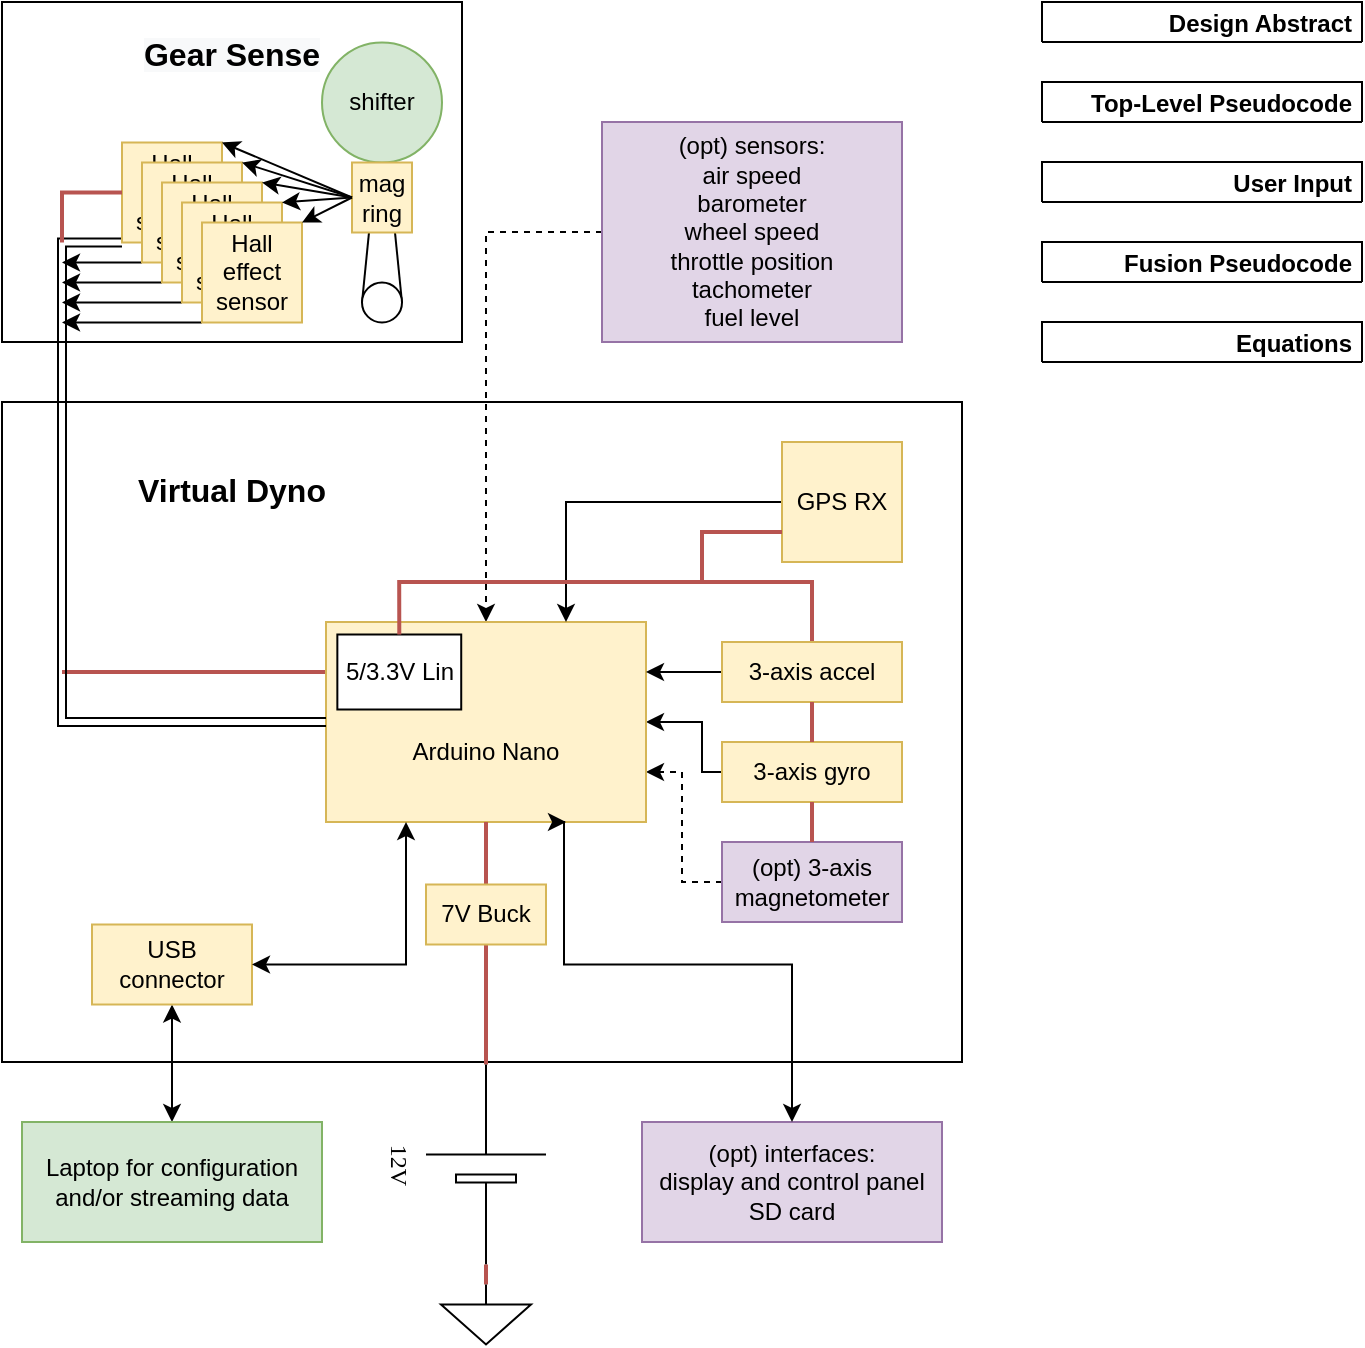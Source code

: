 <mxfile version="17.4.2" type="device"><diagram name="Page-1" id="7e0a89b8-554c-2b80-1dc8-d5c74ca68de4"><mxGraphModel dx="1422" dy="845" grid="1" gridSize="10" guides="1" tooltips="1" connect="1" arrows="1" fold="1" page="1" pageScale="1" pageWidth="1100" pageHeight="850" background="none" math="0" shadow="0"><root><mxCell id="0"/><mxCell id="1" parent="0"/><mxCell id="UyWhIbzdApSV42i335Bn-77" value="Equations" style="swimlane;fontSize=12;align=right;spacing=5;" vertex="1" collapsed="1" parent="1"><mxGeometry x="560" y="200" width="160" height="20" as="geometry"><mxRectangle x="560" y="200" width="480" height="520" as="alternateBounds"/></mxGeometry></mxCell><mxCell id="UyWhIbzdApSV42i335Bn-79" value="&lt;ol&gt;&lt;li&gt;P = int(F*dl)&lt;/li&gt;&lt;li&gt;T = F * r = P / w&lt;/li&gt;&lt;/ol&gt;&lt;div&gt;&lt;b&gt;Symbols&lt;/b&gt;:&lt;/div&gt;&lt;div&gt;&lt;ul&gt;&lt;li&gt;P = power [kW]&lt;/li&gt;&lt;li&gt;F = force [N]&lt;/li&gt;&lt;li&gt;dl = partial length [m], distance travelled in direction of F&lt;/li&gt;&lt;li&gt;T = torque [N*m]&lt;/li&gt;&lt;li&gt;r = radial distance [m]&lt;/li&gt;&lt;li&gt;w = angular velocity [rad/sec]&lt;/li&gt;&lt;/ul&gt;&lt;/div&gt;" style="rounded=0;whiteSpace=wrap;html=1;fontSize=12;verticalAlign=top;align=left;" vertex="1" parent="UyWhIbzdApSV42i335Bn-77"><mxGeometry x="20" y="38.75" width="440" height="461.25" as="geometry"/></mxCell><mxCell id="UyWhIbzdApSV42i335Bn-102" value="Fusion Pseudocode" style="swimlane;fontSize=12;align=right;spacing=5;" vertex="1" collapsed="1" parent="1"><mxGeometry x="560" y="160" width="160" height="20" as="geometry"><mxRectangle x="560" y="160" width="480" height="560" as="alternateBounds"/></mxGeometry></mxCell><mxCell id="UyWhIbzdApSV42i335Bn-103" value="" style="rounded=0;whiteSpace=wrap;html=1;fontSize=11;verticalAlign=top;align=left;fontFamily=Courier New;" vertex="1" parent="UyWhIbzdApSV42i335Bn-102"><mxGeometry x="20" y="38.75" width="440" height="501.25" as="geometry"/></mxCell><mxCell id="UyWhIbzdApSV42i335Bn-92" value="User Input" style="swimlane;fontSize=12;align=right;spacing=5;" vertex="1" collapsed="1" parent="1"><mxGeometry x="560" y="120" width="160" height="20" as="geometry"><mxRectangle x="560" y="120" width="480" height="600" as="alternateBounds"/></mxGeometry></mxCell><mxCell id="UyWhIbzdApSV42i335Bn-93" value="&lt;div&gt;Constants:&lt;/div&gt;&lt;ol&gt;&lt;li&gt;Drive tire OD&lt;/li&gt;&lt;li&gt;Transmission gear ratios&lt;/li&gt;&lt;li&gt;Final drive ratio&lt;/li&gt;&lt;li&gt;Vehicle dry or curb weight&lt;/li&gt;&lt;li&gt;&lt;span&gt;Fuel tank size&lt;/span&gt;&lt;br&gt;&lt;/li&gt;&lt;li&gt;Drag coefficient&lt;/li&gt;&lt;li&gt;Shift point RPM (opt input)&lt;/li&gt;&lt;/ol&gt;&lt;div&gt;&lt;div&gt;Psuedo-constants (commonly updated):&lt;/div&gt;&lt;div&gt;&lt;ol&gt;&lt;li&gt;Driver weight&lt;/li&gt;&lt;li&gt;Passenger weight&lt;/li&gt;&lt;li&gt;Cargo weight&lt;/li&gt;&lt;/ol&gt;&lt;/div&gt;&lt;/div&gt;&lt;div&gt;Opt-constants (not used when optional sensors are installed):&lt;/div&gt;&lt;div&gt;&lt;ol&gt;&lt;li&gt;Air speed/heading&lt;/li&gt;&lt;li&gt;Air pressure&lt;/li&gt;&lt;li&gt;Expected gas mileage&lt;/li&gt;&lt;/ol&gt;&lt;/div&gt;&lt;div&gt;&lt;br&gt;&lt;/div&gt;" style="rounded=0;whiteSpace=wrap;html=1;fontSize=12;verticalAlign=top;align=left;" vertex="1" parent="UyWhIbzdApSV42i335Bn-92"><mxGeometry x="20" y="38.75" width="440" height="541.25" as="geometry"/></mxCell><mxCell id="UyWhIbzdApSV42i335Bn-82" value="Top-Level Pseudocode" style="swimlane;fontSize=12;align=right;spacing=5;" vertex="1" collapsed="1" parent="1"><mxGeometry x="560" y="80" width="160" height="20" as="geometry"><mxRectangle x="560" y="80" width="480" height="640" as="alternateBounds"/></mxGeometry></mxCell><mxCell id="UyWhIbzdApSV42i335Bn-83" value="#define user-input constants&lt;br style=&quot;font-size: 11px&quot;&gt;#define constants&lt;br style=&quot;font-size: 11px&quot;&gt;#define equation functions&lt;br style=&quot;font-size: 11px&quot;&gt;//Create sensor objects&lt;br style=&quot;font-size: 11px&quot;&gt;//Initialize variables&lt;br style=&quot;font-size: 11px&quot;&gt;//Create timers, attach interrupts&lt;br&gt;//Prototype functions + ISRs&lt;br style=&quot;font-size: 11px&quot;&gt;//Check for presence of core sensors&lt;br style=&quot;font-size: 11px&quot;&gt;//Check for presence of optional features&lt;br style=&quot;font-size: 11px&quot;&gt;&lt;br&gt;cli();&lt;br style=&quot;font-size: 11px&quot;&gt;while(!gps_fix) wait;&lt;br&gt;sei();&lt;br&gt;calibrateSensors();&lt;br style=&quot;font-size: 11px&quot;&gt;&lt;br style=&quot;font-size: 11px&quot;&gt;while(1) {&lt;br&gt;&amp;nbsp; &amp;nbsp;if(control_panel_connected) {&lt;br&gt;&amp;nbsp; &amp;nbsp; &amp;nbsp; updateSwitchPositions();&lt;br&gt;&amp;nbsp; &amp;nbsp; &amp;nbsp; update&lt;br&gt;&amp;nbsp; &amp;nbsp;}&lt;br style=&quot;font-size: 11px&quot;&gt;&amp;nbsp; &amp;nbsp;if(usb_connected &amp;amp;&amp;amp; new_data) Serial.write(new_data);&lt;br&gt;&lt;span&gt;&lt;/span&gt;&amp;nbsp; &amp;nbsp;if(display_connected &amp;amp;&amp;amp; new_data &amp;amp;&amp;amp; mode=='displayStream') {&lt;br&gt;&amp;nbsp; &amp;nbsp; &amp;nbsp; updateDisplay(mode); }&lt;br style=&quot;font-size: 11px&quot;&gt;}&lt;br&gt;&lt;br&gt;void slow_ISR() {&lt;br&gt;&amp;nbsp; &amp;nbsp;gps_new = pollGPS();&lt;br&gt;&amp;nbsp; &amp;nbsp;if(*****_present) poll*****(); //poll optional slow sensors&lt;br&gt;&amp;nbsp; &amp;nbsp;runFusion(); //run sensor fusion and update position_array&lt;br&gt;&amp;nbsp; &amp;nbsp;calcHP(position_array);&lt;br&gt;&amp;nbsp; &amp;nbsp;calcTQ(current_hp);&lt;br&gt;&lt;span&gt;&lt;/span&gt;&amp;nbsp; &amp;nbsp;if(!usb_connected &amp;amp;&amp;amp; Serial) Serial.open();&lt;br&gt;&amp;nbsp; &amp;nbsp;if(usb_connected &amp;amp;&amp;amp; Serial.available()) cmd = Serial.read();&lt;br&gt;&amp;nbsp; &amp;nbsp;switch(cmd) {&lt;br&gt;&amp;nbsp; &amp;nbsp; &amp;nbsp; case...&amp;nbsp;&lt;br&gt;&amp;nbsp; &amp;nbsp;}&amp;nbsp;&lt;br&gt;}&lt;br&gt;&lt;br&gt;void fast_ISR() {&lt;br&gt;&amp;nbsp; &amp;nbsp;pollAccel();&lt;br&gt;&amp;nbsp; &amp;nbsp;pollGyro();&lt;br&gt;&amp;nbsp; &amp;nbsp;if(*****_present) poll*****(); //poll optional fast sensors&lt;br&gt;}" style="rounded=0;whiteSpace=wrap;html=1;fontSize=11;verticalAlign=top;align=left;fontFamily=Courier New;" vertex="1" parent="UyWhIbzdApSV42i335Bn-82"><mxGeometry x="20" y="38.75" width="440" height="581.25" as="geometry"/></mxCell><mxCell id="UyWhIbzdApSV42i335Bn-94" value="" style="rounded=0;whiteSpace=wrap;html=1;align=center;verticalAlign=top;spacing=10;fontSize=16;fontStyle=1" vertex="1" parent="1"><mxGeometry x="40" y="40" width="230" height="170" as="geometry"/></mxCell><mxCell id="UyWhIbzdApSV42i335Bn-2" value="" style="rounded=0;whiteSpace=wrap;html=1;align=left;verticalAlign=top;spacing=10;fontSize=16;fontStyle=1;movable=1;resizable=1;rotatable=1;deletable=1;editable=1;connectable=1;" vertex="1" parent="1"><mxGeometry x="40" y="240" width="480" height="330" as="geometry"/></mxCell><mxCell id="1cb643a89b7d889d-8" style="edgeStyle=orthogonalEdgeStyle;rounded=0;html=1;exitX=1;exitY=0.5;exitPerimeter=0;entryX=0.5;entryY=1;labelBackgroundColor=none;startArrow=none;startFill=0;startSize=5;endArrow=none;endFill=0;endSize=5;jettySize=auto;orthogonalLoop=1;strokeWidth=2;fontFamily=Verdana;fontSize=12;entryDx=0;entryDy=0;fillColor=#f8cecc;strokeColor=#b85450;" parent="1" source="1cb643a89b7d889d-7" target="UyWhIbzdApSV42i335Bn-55" edge="1"><mxGeometry relative="1" as="geometry"><mxPoint x="232" y="631.25" as="targetPoint"/></mxGeometry></mxCell><mxCell id="1cb643a89b7d889d-7" value="12V&lt;br&gt;" style="verticalLabelPosition=bottom;shadow=0;dashed=0;align=center;fillColor=default;html=1;verticalAlign=top;strokeWidth=1;shape=mxgraph.electrical.miscellaneous.monocell_battery;rounded=1;comic=0;labelBackgroundColor=none;fontFamily=Verdana;fontSize=12;flipH=1;rotation=90;" parent="1" vertex="1"><mxGeometry x="232" y="591.25" width="100" height="60" as="geometry"/></mxCell><mxCell id="UyWhIbzdApSV42i335Bn-52" style="edgeStyle=orthogonalEdgeStyle;rounded=0;orthogonalLoop=1;jettySize=auto;html=1;exitX=0;exitY=0.5;exitDx=0;exitDy=0;entryX=0.5;entryY=0;entryDx=0;entryDy=0;startArrow=none;startFill=0;endArrow=classic;endFill=1;dashed=1;" edge="1" parent="1" source="UyWhIbzdApSV42i335Bn-7" target="UyWhIbzdApSV42i335Bn-3"><mxGeometry relative="1" as="geometry"/></mxCell><mxCell id="UyWhIbzdApSV42i335Bn-57" style="edgeStyle=orthogonalEdgeStyle;rounded=0;orthogonalLoop=1;jettySize=auto;html=1;exitX=0;exitY=0.5;exitDx=0;exitDy=0;startArrow=none;startFill=0;endArrow=none;endFill=0;strokeWidth=2;fillColor=#f8cecc;strokeColor=#b85450;" edge="1" parent="1" source="UyWhIbzdApSV42i335Bn-58"><mxGeometry relative="1" as="geometry"><mxPoint x="70" y="375" as="targetPoint"/><Array as="points"><mxPoint x="70" y="375"/></Array></mxGeometry></mxCell><mxCell id="UyWhIbzdApSV42i335Bn-7" value="(opt) sensors:&lt;br&gt;air speed&lt;br&gt;barometer&lt;br&gt;wheel speed&lt;br&gt;throttle position&lt;br&gt;tachometer&lt;br&gt;fuel level" style="rounded=0;whiteSpace=wrap;html=1;fillColor=#e1d5e7;strokeColor=#9673a6;" vertex="1" parent="1"><mxGeometry x="340" y="100" width="150" height="110" as="geometry"/></mxCell><mxCell id="UyWhIbzdApSV42i335Bn-48" style="edgeStyle=orthogonalEdgeStyle;rounded=0;orthogonalLoop=1;jettySize=auto;html=1;exitX=0;exitY=0.5;exitDx=0;exitDy=0;entryX=1;entryY=0.5;entryDx=0;entryDy=0;startArrow=none;startFill=0;endArrow=classic;endFill=1;" edge="1" parent="1" source="UyWhIbzdApSV42i335Bn-5" target="UyWhIbzdApSV42i335Bn-3"><mxGeometry relative="1" as="geometry"><Array as="points"><mxPoint x="390" y="425"/><mxPoint x="390" y="400"/></Array></mxGeometry></mxCell><mxCell id="UyWhIbzdApSV42i335Bn-49" style="edgeStyle=orthogonalEdgeStyle;rounded=0;orthogonalLoop=1;jettySize=auto;html=1;exitX=0;exitY=0.5;exitDx=0;exitDy=0;entryX=1;entryY=0.75;entryDx=0;entryDy=0;startArrow=none;startFill=0;endArrow=classic;endFill=1;dashed=1;" edge="1" parent="1" source="UyWhIbzdApSV42i335Bn-6" target="UyWhIbzdApSV42i335Bn-3"><mxGeometry relative="1" as="geometry"><Array as="points"><mxPoint x="380" y="480"/><mxPoint x="380" y="425"/></Array></mxGeometry></mxCell><mxCell id="UyWhIbzdApSV42i335Bn-76" style="edgeStyle=orthogonalEdgeStyle;rounded=0;orthogonalLoop=1;jettySize=auto;html=1;exitX=0.5;exitY=0;exitDx=0;exitDy=0;exitPerimeter=0;entryX=0;entryY=0.5;entryDx=0;entryDy=0;entryPerimeter=0;fontSize=12;startArrow=none;startFill=0;endArrow=none;endFill=0;strokeWidth=2;fillColor=#f8cecc;strokeColor=#b85450;" edge="1" parent="1" source="UyWhIbzdApSV42i335Bn-50" target="1cb643a89b7d889d-7"><mxGeometry relative="1" as="geometry"/></mxCell><mxCell id="UyWhIbzdApSV42i335Bn-50" value="" style="pointerEvents=1;verticalLabelPosition=bottom;shadow=0;dashed=0;align=center;html=1;verticalAlign=top;shape=mxgraph.electrical.signal_sources.signal_ground;" vertex="1" parent="1"><mxGeometry x="259.5" y="681.25" width="45" height="30" as="geometry"/></mxCell><mxCell id="UyWhIbzdApSV42i335Bn-59" value="" style="group" vertex="1" connectable="0" parent="1"><mxGeometry x="202" y="350" width="160" height="100" as="geometry"/></mxCell><mxCell id="UyWhIbzdApSV42i335Bn-3" value="&lt;br&gt;&lt;br&gt;Arduino Nano" style="rounded=0;whiteSpace=wrap;html=1;fillColor=#fff2cc;strokeColor=#d6b656;" vertex="1" parent="UyWhIbzdApSV42i335Bn-59"><mxGeometry width="160" height="100.0" as="geometry"/></mxCell><mxCell id="UyWhIbzdApSV42i335Bn-58" value="5/3.3V Lin" style="rounded=0;whiteSpace=wrap;html=1;" vertex="1" parent="UyWhIbzdApSV42i335Bn-59"><mxGeometry x="5.677" y="6.25" width="61.935" height="37.5" as="geometry"/></mxCell><mxCell id="UyWhIbzdApSV42i335Bn-54" style="edgeStyle=orthogonalEdgeStyle;rounded=0;orthogonalLoop=1;jettySize=auto;html=1;exitX=0;exitY=0.5;exitDx=0;exitDy=0;entryX=0.75;entryY=0;entryDx=0;entryDy=0;startArrow=none;startFill=0;endArrow=classic;endFill=1;" edge="1" parent="1" source="UyWhIbzdApSV42i335Bn-53" target="UyWhIbzdApSV42i335Bn-3"><mxGeometry relative="1" as="geometry"/></mxCell><mxCell id="UyWhIbzdApSV42i335Bn-53" value="GPS RX" style="rounded=0;whiteSpace=wrap;html=1;fillColor=#fff2cc;strokeColor=#d6b656;" vertex="1" parent="1"><mxGeometry x="430" y="260" width="60" height="60" as="geometry"/></mxCell><mxCell id="UyWhIbzdApSV42i335Bn-56" style="edgeStyle=orthogonalEdgeStyle;rounded=0;orthogonalLoop=1;jettySize=auto;html=1;exitX=0.5;exitY=0;exitDx=0;exitDy=0;entryX=0.5;entryY=1;entryDx=0;entryDy=0;startArrow=none;startFill=0;endArrow=none;endFill=0;strokeWidth=2;fillColor=#f8cecc;strokeColor=#b85450;" edge="1" parent="1" source="UyWhIbzdApSV42i335Bn-55" target="UyWhIbzdApSV42i335Bn-3"><mxGeometry relative="1" as="geometry"/></mxCell><mxCell id="UyWhIbzdApSV42i335Bn-55" value="7V Buck" style="rounded=0;whiteSpace=wrap;html=1;fillColor=#fff2cc;strokeColor=#d6b656;" vertex="1" parent="1"><mxGeometry x="252" y="481.25" width="60" height="30" as="geometry"/></mxCell><mxCell id="UyWhIbzdApSV42i335Bn-61" value="" style="shape=link;endArrow=classic;startArrow=classic;html=1;rounded=0;edgeStyle=orthogonalEdgeStyle;exitX=0;exitY=0.5;exitDx=0;exitDy=0;entryX=0;entryY=1;entryDx=0;entryDy=0;" edge="1" parent="1" source="UyWhIbzdApSV42i335Bn-3" target="UyWhIbzdApSV42i335Bn-8"><mxGeometry width="100" height="100" relative="1" as="geometry"><mxPoint x="204.5" y="406.25" as="sourcePoint"/><mxPoint x="80" y="161.25" as="targetPoint"/><Array as="points"><mxPoint x="70" y="400"/><mxPoint x="70" y="160"/></Array></mxGeometry></mxCell><mxCell id="UyWhIbzdApSV42i335Bn-62" style="edgeStyle=orthogonalEdgeStyle;rounded=0;orthogonalLoop=1;jettySize=auto;html=1;exitX=0.5;exitY=0;exitDx=0;exitDy=0;entryX=0.5;entryY=0;entryDx=0;entryDy=0;startArrow=none;startFill=0;endArrow=none;endFill=0;strokeWidth=2;fillColor=#f8cecc;strokeColor=#b85450;" edge="1" parent="1" source="UyWhIbzdApSV42i335Bn-58" target="UyWhIbzdApSV42i335Bn-4"><mxGeometry relative="1" as="geometry"><Array as="points"><mxPoint x="239" y="330"/><mxPoint x="445" y="330"/></Array></mxGeometry></mxCell><mxCell id="UyWhIbzdApSV42i335Bn-65" value="(opt) interfaces:&lt;br&gt;display and control panel&lt;br&gt;SD card" style="rounded=0;whiteSpace=wrap;html=1;fillColor=#e1d5e7;strokeColor=#9673a6;" vertex="1" parent="1"><mxGeometry x="360" y="600" width="150" height="60" as="geometry"/></mxCell><mxCell id="UyWhIbzdApSV42i335Bn-71" style="edgeStyle=orthogonalEdgeStyle;rounded=0;orthogonalLoop=1;jettySize=auto;html=1;exitX=0.5;exitY=1;exitDx=0;exitDy=0;entryX=0.5;entryY=0;entryDx=0;entryDy=0;startArrow=classic;startFill=1;endArrow=classic;endFill=1;strokeWidth=1;" edge="1" parent="1" source="UyWhIbzdApSV42i335Bn-68" target="UyWhIbzdApSV42i335Bn-70"><mxGeometry relative="1" as="geometry"/></mxCell><mxCell id="UyWhIbzdApSV42i335Bn-68" value="USB connector" style="rounded=0;whiteSpace=wrap;html=1;fillColor=#fff2cc;strokeColor=#d6b656;" vertex="1" parent="1"><mxGeometry x="85" y="501.25" width="80" height="40" as="geometry"/></mxCell><mxCell id="UyWhIbzdApSV42i335Bn-69" style="edgeStyle=orthogonalEdgeStyle;rounded=0;orthogonalLoop=1;jettySize=auto;html=1;exitX=0.25;exitY=1;exitDx=0;exitDy=0;entryX=1;entryY=0.5;entryDx=0;entryDy=0;startArrow=classic;startFill=1;endArrow=classic;endFill=1;strokeWidth=1;" edge="1" parent="1" source="UyWhIbzdApSV42i335Bn-3" target="UyWhIbzdApSV42i335Bn-68"><mxGeometry relative="1" as="geometry"/></mxCell><mxCell id="UyWhIbzdApSV42i335Bn-70" value="Laptop for configuration and/or streaming data" style="rounded=0;whiteSpace=wrap;html=1;fillColor=#d5e8d4;strokeColor=#82b366;" vertex="1" parent="1"><mxGeometry x="50" y="600" width="150" height="60" as="geometry"/></mxCell><mxCell id="UyWhIbzdApSV42i335Bn-72" value="" style="group" vertex="1" connectable="0" parent="1"><mxGeometry x="120" y="200" width="320" height="140" as="geometry"/></mxCell><mxCell id="UyWhIbzdApSV42i335Bn-8" value="Hall effect sensor" style="rounded=0;whiteSpace=wrap;html=1;fillColor=#fff2cc;strokeColor=#d6b656;" vertex="1" parent="UyWhIbzdApSV42i335Bn-72"><mxGeometry x="-20" y="-89.75" width="50" height="50" as="geometry"/></mxCell><mxCell id="UyWhIbzdApSV42i335Bn-44" style="edgeStyle=orthogonalEdgeStyle;rounded=0;orthogonalLoop=1;jettySize=auto;html=1;exitX=0;exitY=1;exitDx=0;exitDy=0;startArrow=none;startFill=0;endArrow=classic;endFill=1;" edge="1" parent="UyWhIbzdApSV42i335Bn-72" source="UyWhIbzdApSV42i335Bn-9"><mxGeometry relative="1" as="geometry"><mxPoint x="-50" y="-29.75" as="targetPoint"/><Array as="points"><mxPoint x="-20" y="-29.75"/><mxPoint x="-20" y="-29.75"/></Array></mxGeometry></mxCell><mxCell id="UyWhIbzdApSV42i335Bn-9" value="Hall effect sensor" style="rounded=0;whiteSpace=wrap;html=1;fillColor=#fff2cc;strokeColor=#d6b656;" vertex="1" parent="UyWhIbzdApSV42i335Bn-72"><mxGeometry x="-10" y="-79.75" width="50" height="50" as="geometry"/></mxCell><mxCell id="UyWhIbzdApSV42i335Bn-43" style="edgeStyle=orthogonalEdgeStyle;rounded=0;orthogonalLoop=1;jettySize=auto;html=1;exitX=0;exitY=1;exitDx=0;exitDy=0;startArrow=none;startFill=0;endArrow=classic;endFill=1;" edge="1" parent="UyWhIbzdApSV42i335Bn-72" source="UyWhIbzdApSV42i335Bn-10"><mxGeometry relative="1" as="geometry"><mxPoint x="-50" y="-19.75" as="targetPoint"/><Array as="points"><mxPoint x="-10" y="-19.75"/><mxPoint x="-10" y="-19.75"/></Array></mxGeometry></mxCell><mxCell id="UyWhIbzdApSV42i335Bn-10" value="Hall effect sensor" style="rounded=0;whiteSpace=wrap;html=1;fillColor=#fff2cc;strokeColor=#d6b656;" vertex="1" parent="UyWhIbzdApSV42i335Bn-72"><mxGeometry y="-69.75" width="50" height="50" as="geometry"/></mxCell><mxCell id="UyWhIbzdApSV42i335Bn-42" style="edgeStyle=orthogonalEdgeStyle;rounded=0;orthogonalLoop=1;jettySize=auto;html=1;exitX=0;exitY=1;exitDx=0;exitDy=0;startArrow=none;startFill=0;endArrow=classic;endFill=1;" edge="1" parent="UyWhIbzdApSV42i335Bn-72" source="UyWhIbzdApSV42i335Bn-11"><mxGeometry relative="1" as="geometry"><mxPoint x="-50" y="-9.75" as="targetPoint"/><Array as="points"><mxPoint y="-9.75"/><mxPoint y="-9.75"/></Array></mxGeometry></mxCell><mxCell id="UyWhIbzdApSV42i335Bn-11" value="Hall effect sensor" style="rounded=0;whiteSpace=wrap;html=1;fillColor=#fff2cc;strokeColor=#d6b656;" vertex="1" parent="UyWhIbzdApSV42i335Bn-72"><mxGeometry x="10" y="-59.75" width="50" height="50" as="geometry"/></mxCell><mxCell id="UyWhIbzdApSV42i335Bn-41" style="edgeStyle=orthogonalEdgeStyle;rounded=0;orthogonalLoop=1;jettySize=auto;html=1;exitX=0;exitY=1;exitDx=0;exitDy=0;startArrow=none;startFill=0;" edge="1" parent="UyWhIbzdApSV42i335Bn-72" source="UyWhIbzdApSV42i335Bn-12"><mxGeometry relative="1" as="geometry"><mxPoint x="-50" y="0.25" as="targetPoint"/><Array as="points"><mxPoint y="0.25"/><mxPoint y="0.25"/></Array></mxGeometry></mxCell><mxCell id="UyWhIbzdApSV42i335Bn-12" value="Hall effect sensor" style="rounded=0;whiteSpace=wrap;html=1;fillColor=#fff2cc;strokeColor=#d6b656;" vertex="1" parent="UyWhIbzdApSV42i335Bn-72"><mxGeometry x="20" y="-49.75" width="50" height="50" as="geometry"/></mxCell><mxCell id="UyWhIbzdApSV42i335Bn-18" value="" style="group" vertex="1" connectable="0" parent="UyWhIbzdApSV42i335Bn-72"><mxGeometry x="80" y="-139.75" width="60" height="140" as="geometry"/></mxCell><mxCell id="UyWhIbzdApSV42i335Bn-14" value="shifter" style="ellipse;whiteSpace=wrap;html=1;fillColor=#d5e8d4;strokeColor=#82b366;" vertex="1" parent="UyWhIbzdApSV42i335Bn-18"><mxGeometry width="60" height="60" as="geometry"/></mxCell><mxCell id="UyWhIbzdApSV42i335Bn-15" value="" style="endArrow=none;html=1;rounded=0;exitX=0;exitY=0.5;exitDx=0;exitDy=0;" edge="1" parent="UyWhIbzdApSV42i335Bn-18" source="UyWhIbzdApSV42i335Bn-17" target="UyWhIbzdApSV42i335Bn-14"><mxGeometry width="50" height="50" relative="1" as="geometry"><mxPoint x="20.0" y="120" as="sourcePoint"/><mxPoint x="20.0" y="60" as="targetPoint"/></mxGeometry></mxCell><mxCell id="UyWhIbzdApSV42i335Bn-16" value="" style="endArrow=none;html=1;rounded=0;entryX=1;entryY=0.5;entryDx=0;entryDy=0;" edge="1" parent="UyWhIbzdApSV42i335Bn-18" source="UyWhIbzdApSV42i335Bn-14" target="UyWhIbzdApSV42i335Bn-17"><mxGeometry width="50" height="50" relative="1" as="geometry"><mxPoint y="220" as="sourcePoint"/><mxPoint x="40.0" y="120" as="targetPoint"/></mxGeometry></mxCell><mxCell id="UyWhIbzdApSV42i335Bn-17" value="" style="ellipse;whiteSpace=wrap;html=1;" vertex="1" parent="UyWhIbzdApSV42i335Bn-18"><mxGeometry x="20.0" y="120" width="20.0" height="20" as="geometry"/></mxCell><mxCell id="UyWhIbzdApSV42i335Bn-20" value="mag&lt;br&gt;ring" style="rounded=0;whiteSpace=wrap;html=1;fillColor=#fff2cc;strokeColor=#d6b656;" vertex="1" parent="UyWhIbzdApSV42i335Bn-18"><mxGeometry x="15" y="60" width="30" height="35" as="geometry"/></mxCell><mxCell id="UyWhIbzdApSV42i335Bn-28" style="rounded=0;orthogonalLoop=1;jettySize=auto;html=1;exitX=0;exitY=0.5;exitDx=0;exitDy=0;entryX=1;entryY=0;entryDx=0;entryDy=0;" edge="1" parent="UyWhIbzdApSV42i335Bn-72" source="UyWhIbzdApSV42i335Bn-20" target="UyWhIbzdApSV42i335Bn-12"><mxGeometry relative="1" as="geometry"/></mxCell><mxCell id="UyWhIbzdApSV42i335Bn-29" style="edgeStyle=none;rounded=0;orthogonalLoop=1;jettySize=auto;html=1;exitX=0;exitY=0.5;exitDx=0;exitDy=0;entryX=1;entryY=0;entryDx=0;entryDy=0;" edge="1" parent="UyWhIbzdApSV42i335Bn-72" source="UyWhIbzdApSV42i335Bn-20" target="UyWhIbzdApSV42i335Bn-11"><mxGeometry relative="1" as="geometry"/></mxCell><mxCell id="UyWhIbzdApSV42i335Bn-30" style="edgeStyle=none;rounded=0;orthogonalLoop=1;jettySize=auto;html=1;exitX=0;exitY=0.5;exitDx=0;exitDy=0;entryX=1;entryY=0;entryDx=0;entryDy=0;" edge="1" parent="UyWhIbzdApSV42i335Bn-72" source="UyWhIbzdApSV42i335Bn-20" target="UyWhIbzdApSV42i335Bn-10"><mxGeometry relative="1" as="geometry"/></mxCell><mxCell id="UyWhIbzdApSV42i335Bn-32" style="edgeStyle=none;rounded=0;orthogonalLoop=1;jettySize=auto;html=1;exitX=0;exitY=0.5;exitDx=0;exitDy=0;entryX=1;entryY=0;entryDx=0;entryDy=0;" edge="1" parent="UyWhIbzdApSV42i335Bn-72" source="UyWhIbzdApSV42i335Bn-20" target="UyWhIbzdApSV42i335Bn-9"><mxGeometry relative="1" as="geometry"/></mxCell><mxCell id="UyWhIbzdApSV42i335Bn-33" style="edgeStyle=none;rounded=0;orthogonalLoop=1;jettySize=auto;html=1;exitX=0;exitY=0.5;exitDx=0;exitDy=0;entryX=1;entryY=0;entryDx=0;entryDy=0;" edge="1" parent="UyWhIbzdApSV42i335Bn-72" source="UyWhIbzdApSV42i335Bn-20" target="UyWhIbzdApSV42i335Bn-8"><mxGeometry relative="1" as="geometry"/></mxCell><mxCell id="UyWhIbzdApSV42i335Bn-60" value="" style="endArrow=none;html=1;rounded=0;strokeWidth=2;fillColor=#f8cecc;strokeColor=#b85450;entryX=0;entryY=0.5;entryDx=0;entryDy=0;" edge="1" parent="UyWhIbzdApSV42i335Bn-72" target="UyWhIbzdApSV42i335Bn-8"><mxGeometry width="50" height="50" relative="1" as="geometry"><mxPoint x="-50" y="-39.75" as="sourcePoint"/><mxPoint x="80" y="0.25" as="targetPoint"/><Array as="points"><mxPoint x="-50" y="-64.75"/></Array></mxGeometry></mxCell><mxCell id="UyWhIbzdApSV42i335Bn-74" style="edgeStyle=orthogonalEdgeStyle;rounded=0;orthogonalLoop=1;jettySize=auto;html=1;exitX=0.75;exitY=1;exitDx=0;exitDy=0;entryX=0.5;entryY=0;entryDx=0;entryDy=0;fontSize=12;startArrow=classic;startFill=1;endArrow=classic;endFill=1;strokeWidth=1;" edge="1" parent="1" source="UyWhIbzdApSV42i335Bn-3" target="UyWhIbzdApSV42i335Bn-65"><mxGeometry relative="1" as="geometry"><Array as="points"><mxPoint x="321" y="521.25"/><mxPoint x="435" y="521.25"/></Array></mxGeometry></mxCell><mxCell id="UyWhIbzdApSV42i335Bn-75" style="edgeStyle=orthogonalEdgeStyle;rounded=0;orthogonalLoop=1;jettySize=auto;html=1;exitX=0;exitY=0.5;exitDx=0;exitDy=0;entryX=1;entryY=0.25;entryDx=0;entryDy=0;fontSize=12;startArrow=none;startFill=0;endArrow=classic;endFill=1;strokeWidth=1;" edge="1" parent="1" source="UyWhIbzdApSV42i335Bn-4" target="UyWhIbzdApSV42i335Bn-3"><mxGeometry relative="1" as="geometry"/></mxCell><mxCell id="UyWhIbzdApSV42i335Bn-95" value="&lt;span style=&quot;font-size: 16px ; font-weight: 700&quot;&gt;Virtual Dyno&lt;/span&gt;" style="text;html=1;strokeColor=none;fillColor=none;align=center;verticalAlign=middle;whiteSpace=wrap;rounded=0;fontSize=12;" vertex="1" parent="1"><mxGeometry x="100" y="268.75" width="110" height="30" as="geometry"/></mxCell><mxCell id="UyWhIbzdApSV42i335Bn-96" value="&lt;span style=&quot;color: rgb(0, 0, 0); font-family: helvetica; font-size: 16px; font-style: normal; font-weight: 700; letter-spacing: normal; text-indent: 0px; text-transform: none; word-spacing: 0px; background-color: rgb(248, 249, 250); display: inline; float: none;&quot;&gt;Gear Sense&lt;/span&gt;" style="text;whiteSpace=wrap;html=1;fontSize=12;align=center;" vertex="1" parent="1"><mxGeometry x="100" y="50" width="110" height="30" as="geometry"/></mxCell><mxCell id="UyWhIbzdApSV42i335Bn-97" value="" style="group" vertex="1" connectable="0" parent="1"><mxGeometry x="400" y="359.06" width="90" height="152.19" as="geometry"/></mxCell><mxCell id="UyWhIbzdApSV42i335Bn-4" value="3-axis accel" style="rounded=0;whiteSpace=wrap;html=1;fillColor=#fff2cc;strokeColor=#d6b656;" vertex="1" parent="UyWhIbzdApSV42i335Bn-97"><mxGeometry y="0.94" width="90" height="30" as="geometry"/></mxCell><mxCell id="UyWhIbzdApSV42i335Bn-5" value="3-axis gyro" style="rounded=0;whiteSpace=wrap;html=1;fillColor=#fff2cc;strokeColor=#d6b656;" vertex="1" parent="UyWhIbzdApSV42i335Bn-97"><mxGeometry y="50.94" width="90" height="30" as="geometry"/></mxCell><mxCell id="UyWhIbzdApSV42i335Bn-63" style="edgeStyle=orthogonalEdgeStyle;rounded=0;orthogonalLoop=1;jettySize=auto;html=1;exitX=0.5;exitY=1;exitDx=0;exitDy=0;entryX=0.5;entryY=0;entryDx=0;entryDy=0;startArrow=none;startFill=0;endArrow=none;endFill=0;strokeWidth=2;fillColor=#f8cecc;strokeColor=#b85450;" edge="1" parent="UyWhIbzdApSV42i335Bn-97" source="UyWhIbzdApSV42i335Bn-4" target="UyWhIbzdApSV42i335Bn-5"><mxGeometry relative="1" as="geometry"/></mxCell><mxCell id="UyWhIbzdApSV42i335Bn-6" value="(opt) 3-axis magnetometer" style="rounded=0;whiteSpace=wrap;html=1;fillColor=#e1d5e7;strokeColor=#9673a6;" vertex="1" parent="UyWhIbzdApSV42i335Bn-97"><mxGeometry y="100.94" width="90" height="40" as="geometry"/></mxCell><mxCell id="UyWhIbzdApSV42i335Bn-64" style="edgeStyle=orthogonalEdgeStyle;rounded=0;orthogonalLoop=1;jettySize=auto;html=1;exitX=0.5;exitY=1;exitDx=0;exitDy=0;entryX=0.5;entryY=0;entryDx=0;entryDy=0;startArrow=none;startFill=0;endArrow=none;endFill=0;strokeWidth=2;fillColor=#f8cecc;strokeColor=#b85450;" edge="1" parent="UyWhIbzdApSV42i335Bn-97" source="UyWhIbzdApSV42i335Bn-5" target="UyWhIbzdApSV42i335Bn-6"><mxGeometry relative="1" as="geometry"/></mxCell><mxCell id="UyWhIbzdApSV42i335Bn-98" value="" style="endArrow=none;html=1;rounded=0;fontSize=12;strokeWidth=2;fillColor=#f8cecc;strokeColor=#b85450;entryX=0;entryY=0.75;entryDx=0;entryDy=0;" edge="1" parent="1" target="UyWhIbzdApSV42i335Bn-53"><mxGeometry width="50" height="50" relative="1" as="geometry"><mxPoint x="390" y="330" as="sourcePoint"/><mxPoint x="300" y="390" as="targetPoint"/><Array as="points"><mxPoint x="390" y="305"/></Array></mxGeometry></mxCell><mxCell id="UyWhIbzdApSV42i335Bn-100" value="Design Abstract" style="swimlane;fontSize=12;align=right;spacing=5;" vertex="1" collapsed="1" parent="1"><mxGeometry x="560" y="40" width="160" height="20" as="geometry"><mxRectangle x="560" y="40" width="480" height="680" as="alternateBounds"/></mxGeometry></mxCell><mxCell id="UyWhIbzdApSV42i335Bn-101" value="&lt;font style=&quot;font-family: &amp;#34;helvetica&amp;#34;&quot;&gt;&lt;span style=&quot;white-space: pre&quot;&gt;&#9;&lt;/span&gt;A dynometer is a mainstay for auto tuning and racing, but is often overkill for hobbyists who simply want to track their performance metrics. Additionally, the tightly-controlled environment of a dyno chamber is extremely useful for making fine adjustments, but does not provide insight regarding how environmental factors can influence the performance of the engine.&lt;br&gt;&lt;span style=&quot;white-space: pre&quot;&gt;&#9;&lt;/span&gt;&lt;br&gt;&lt;span style=&quot;white-space: pre&quot;&gt;&#9;&lt;/span&gt;A virtual dyno allows real-world testing, real-time display, and data logging capabilities which are a useful complement to traditional dyno testing. The intent of this design is to allow users to gain insight on the performance of their engine without a standalone ECU, and with minimal installation and configuration difficulty.&lt;/font&gt;" style="rounded=0;whiteSpace=wrap;html=1;fontSize=12;verticalAlign=top;align=left;" vertex="1" parent="UyWhIbzdApSV42i335Bn-100"><mxGeometry x="20" y="38.75" width="440" height="621.25" as="geometry"/></mxCell></root></mxGraphModel></diagram></mxfile>